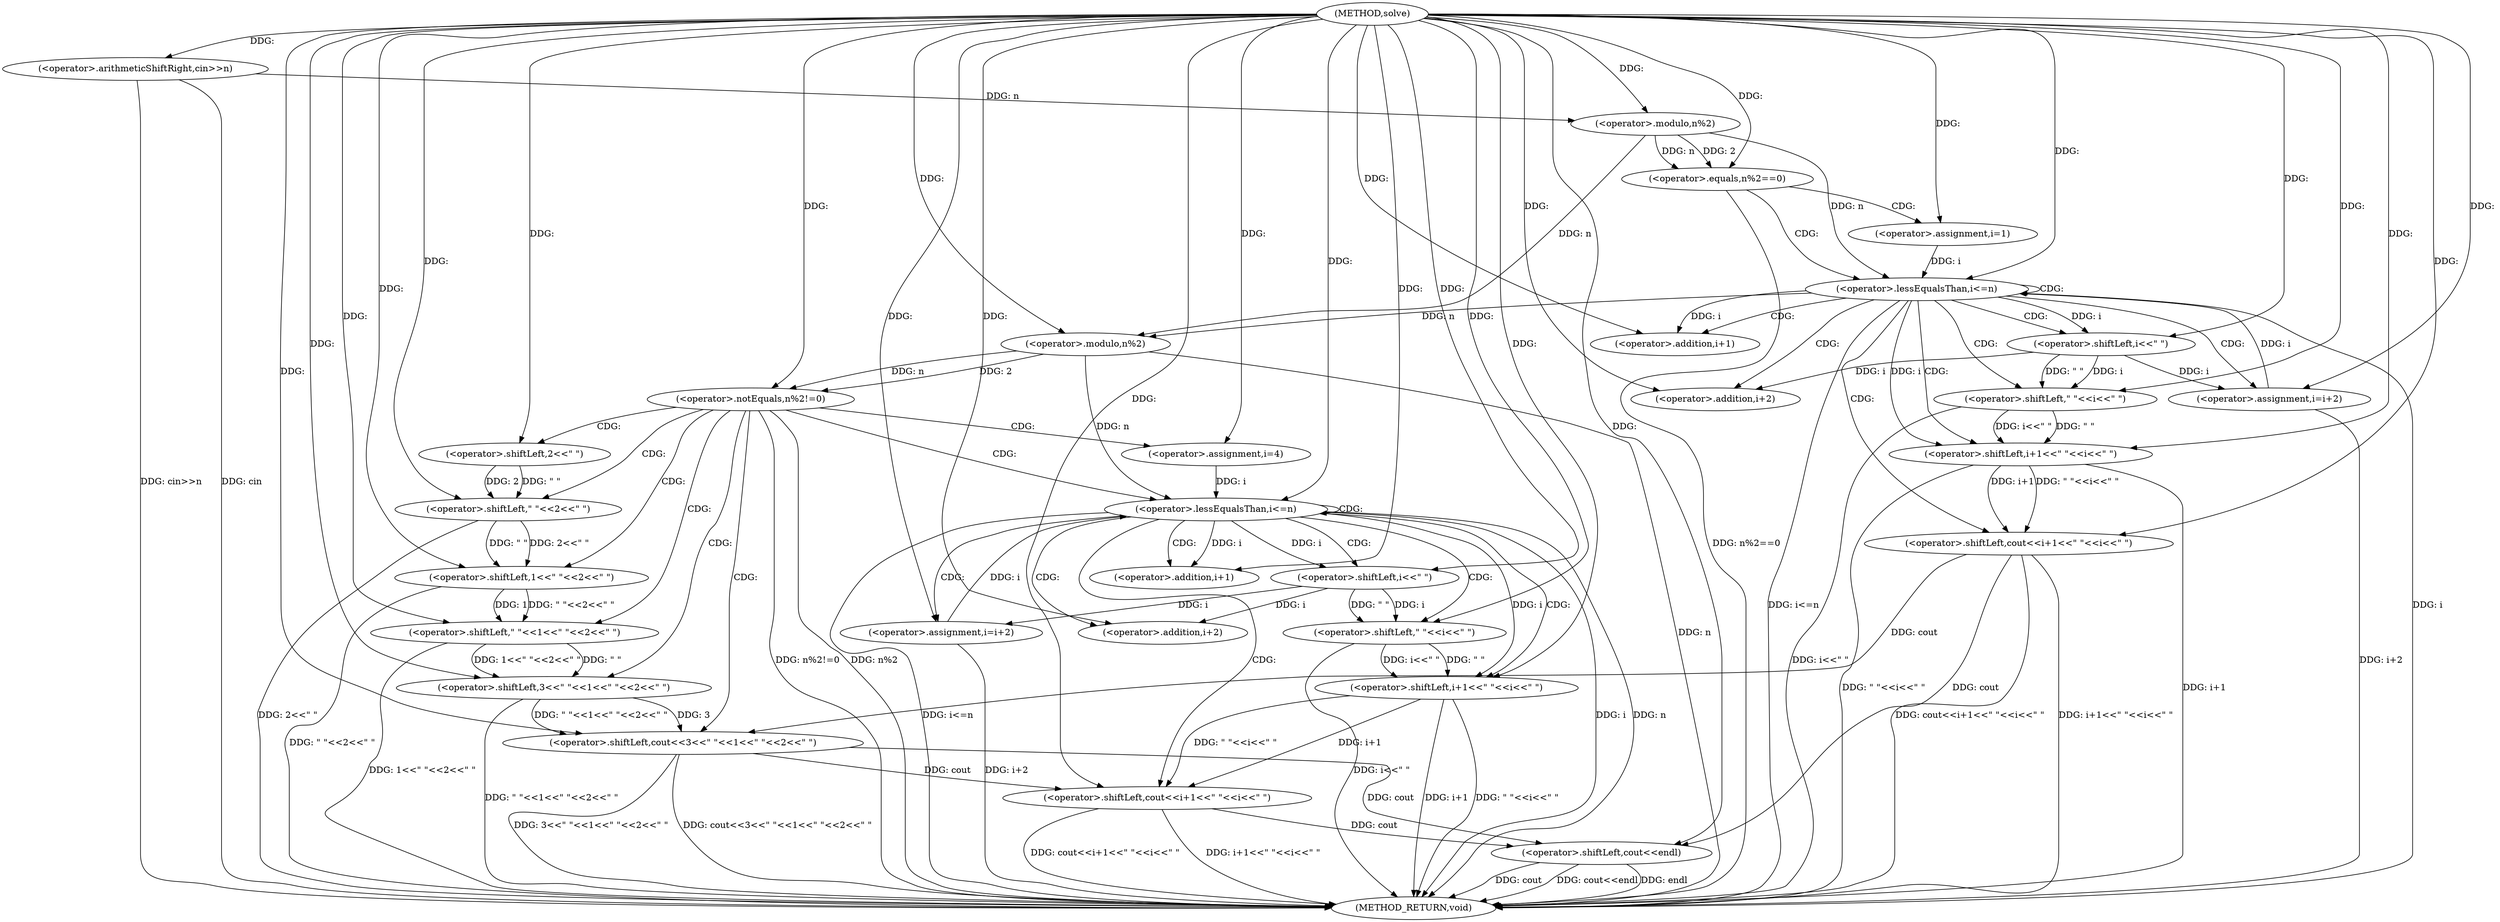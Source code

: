 digraph "solve" {  
"1000103" [label = "(METHOD,solve)" ]
"1000189" [label = "(METHOD_RETURN,void)" ]
"1000106" [label = "(<operator>.arithmeticShiftRight,cin>>n)" ]
"1000186" [label = "(<operator>.shiftLeft,cout<<endl)" ]
"1000110" [label = "(<operator>.equals,n%2==0)" ]
"1000142" [label = "(<operator>.notEquals,n%2!=0)" ]
"1000148" [label = "(<operator>.shiftLeft,cout<<3<<\" \"<<1<<\" \"<<2<<\" \")" ]
"1000111" [label = "(<operator>.modulo,n%2)" ]
"1000118" [label = "(<operator>.assignment,i=1)" ]
"1000121" [label = "(<operator>.lessEqualsThan,i<=n)" ]
"1000124" [label = "(<operator>.assignment,i=i+2)" ]
"1000143" [label = "(<operator>.modulo,n%2)" ]
"1000163" [label = "(<operator>.assignment,i=4)" ]
"1000166" [label = "(<operator>.lessEqualsThan,i<=n)" ]
"1000169" [label = "(<operator>.assignment,i=i+2)" ]
"1000130" [label = "(<operator>.shiftLeft,cout<<i+1<<\" \"<<i<<\" \")" ]
"1000150" [label = "(<operator>.shiftLeft,3<<\" \"<<1<<\" \"<<2<<\" \")" ]
"1000175" [label = "(<operator>.shiftLeft,cout<<i+1<<\" \"<<i<<\" \")" ]
"1000126" [label = "(<operator>.addition,i+2)" ]
"1000152" [label = "(<operator>.shiftLeft,\" \"<<1<<\" \"<<2<<\" \")" ]
"1000171" [label = "(<operator>.addition,i+2)" ]
"1000132" [label = "(<operator>.shiftLeft,i+1<<\" \"<<i<<\" \")" ]
"1000154" [label = "(<operator>.shiftLeft,1<<\" \"<<2<<\" \")" ]
"1000177" [label = "(<operator>.shiftLeft,i+1<<\" \"<<i<<\" \")" ]
"1000133" [label = "(<operator>.addition,i+1)" ]
"1000136" [label = "(<operator>.shiftLeft,\" \"<<i<<\" \")" ]
"1000156" [label = "(<operator>.shiftLeft,\" \"<<2<<\" \")" ]
"1000178" [label = "(<operator>.addition,i+1)" ]
"1000181" [label = "(<operator>.shiftLeft,\" \"<<i<<\" \")" ]
"1000138" [label = "(<operator>.shiftLeft,i<<\" \")" ]
"1000158" [label = "(<operator>.shiftLeft,2<<\" \")" ]
"1000183" [label = "(<operator>.shiftLeft,i<<\" \")" ]
  "1000106" -> "1000189"  [ label = "DDG: cin>>n"] 
  "1000110" -> "1000189"  [ label = "DDG: n%2==0"] 
  "1000121" -> "1000189"  [ label = "DDG: i"] 
  "1000121" -> "1000189"  [ label = "DDG: i<=n"] 
  "1000143" -> "1000189"  [ label = "DDG: n"] 
  "1000142" -> "1000189"  [ label = "DDG: n%2"] 
  "1000142" -> "1000189"  [ label = "DDG: n%2!=0"] 
  "1000156" -> "1000189"  [ label = "DDG: 2<<\" \""] 
  "1000154" -> "1000189"  [ label = "DDG: \" \"<<2<<\" \""] 
  "1000152" -> "1000189"  [ label = "DDG: 1<<\" \"<<2<<\" \""] 
  "1000150" -> "1000189"  [ label = "DDG: \" \"<<1<<\" \"<<2<<\" \""] 
  "1000148" -> "1000189"  [ label = "DDG: 3<<\" \"<<1<<\" \"<<2<<\" \""] 
  "1000148" -> "1000189"  [ label = "DDG: cout<<3<<\" \"<<1<<\" \"<<2<<\" \""] 
  "1000166" -> "1000189"  [ label = "DDG: i"] 
  "1000166" -> "1000189"  [ label = "DDG: n"] 
  "1000166" -> "1000189"  [ label = "DDG: i<=n"] 
  "1000186" -> "1000189"  [ label = "DDG: cout"] 
  "1000186" -> "1000189"  [ label = "DDG: cout<<endl"] 
  "1000177" -> "1000189"  [ label = "DDG: i+1"] 
  "1000181" -> "1000189"  [ label = "DDG: i<<\" \""] 
  "1000177" -> "1000189"  [ label = "DDG: \" \"<<i<<\" \""] 
  "1000175" -> "1000189"  [ label = "DDG: i+1<<\" \"<<i<<\" \""] 
  "1000175" -> "1000189"  [ label = "DDG: cout<<i+1<<\" \"<<i<<\" \""] 
  "1000169" -> "1000189"  [ label = "DDG: i+2"] 
  "1000132" -> "1000189"  [ label = "DDG: i+1"] 
  "1000136" -> "1000189"  [ label = "DDG: i<<\" \""] 
  "1000132" -> "1000189"  [ label = "DDG: \" \"<<i<<\" \""] 
  "1000130" -> "1000189"  [ label = "DDG: i+1<<\" \"<<i<<\" \""] 
  "1000130" -> "1000189"  [ label = "DDG: cout<<i+1<<\" \"<<i<<\" \""] 
  "1000124" -> "1000189"  [ label = "DDG: i+2"] 
  "1000186" -> "1000189"  [ label = "DDG: endl"] 
  "1000106" -> "1000189"  [ label = "DDG: cin"] 
  "1000103" -> "1000106"  [ label = "DDG: "] 
  "1000148" -> "1000186"  [ label = "DDG: cout"] 
  "1000175" -> "1000186"  [ label = "DDG: cout"] 
  "1000130" -> "1000186"  [ label = "DDG: cout"] 
  "1000103" -> "1000186"  [ label = "DDG: "] 
  "1000111" -> "1000110"  [ label = "DDG: n"] 
  "1000111" -> "1000110"  [ label = "DDG: 2"] 
  "1000103" -> "1000110"  [ label = "DDG: "] 
  "1000143" -> "1000142"  [ label = "DDG: 2"] 
  "1000143" -> "1000142"  [ label = "DDG: n"] 
  "1000103" -> "1000142"  [ label = "DDG: "] 
  "1000106" -> "1000111"  [ label = "DDG: n"] 
  "1000103" -> "1000111"  [ label = "DDG: "] 
  "1000103" -> "1000118"  [ label = "DDG: "] 
  "1000103" -> "1000124"  [ label = "DDG: "] 
  "1000138" -> "1000124"  [ label = "DDG: i"] 
  "1000111" -> "1000143"  [ label = "DDG: n"] 
  "1000121" -> "1000143"  [ label = "DDG: n"] 
  "1000103" -> "1000143"  [ label = "DDG: "] 
  "1000130" -> "1000148"  [ label = "DDG: cout"] 
  "1000103" -> "1000148"  [ label = "DDG: "] 
  "1000150" -> "1000148"  [ label = "DDG: 3"] 
  "1000150" -> "1000148"  [ label = "DDG: \" \"<<1<<\" \"<<2<<\" \""] 
  "1000103" -> "1000163"  [ label = "DDG: "] 
  "1000183" -> "1000169"  [ label = "DDG: i"] 
  "1000103" -> "1000169"  [ label = "DDG: "] 
  "1000118" -> "1000121"  [ label = "DDG: i"] 
  "1000124" -> "1000121"  [ label = "DDG: i"] 
  "1000103" -> "1000121"  [ label = "DDG: "] 
  "1000111" -> "1000121"  [ label = "DDG: n"] 
  "1000103" -> "1000150"  [ label = "DDG: "] 
  "1000152" -> "1000150"  [ label = "DDG: 1<<\" \"<<2<<\" \""] 
  "1000152" -> "1000150"  [ label = "DDG: \" \""] 
  "1000163" -> "1000166"  [ label = "DDG: i"] 
  "1000169" -> "1000166"  [ label = "DDG: i"] 
  "1000103" -> "1000166"  [ label = "DDG: "] 
  "1000143" -> "1000166"  [ label = "DDG: n"] 
  "1000138" -> "1000126"  [ label = "DDG: i"] 
  "1000103" -> "1000126"  [ label = "DDG: "] 
  "1000103" -> "1000130"  [ label = "DDG: "] 
  "1000132" -> "1000130"  [ label = "DDG: i+1"] 
  "1000132" -> "1000130"  [ label = "DDG: \" \"<<i<<\" \""] 
  "1000103" -> "1000152"  [ label = "DDG: "] 
  "1000154" -> "1000152"  [ label = "DDG: 1"] 
  "1000154" -> "1000152"  [ label = "DDG: \" \"<<2<<\" \""] 
  "1000183" -> "1000171"  [ label = "DDG: i"] 
  "1000103" -> "1000171"  [ label = "DDG: "] 
  "1000148" -> "1000175"  [ label = "DDG: cout"] 
  "1000103" -> "1000175"  [ label = "DDG: "] 
  "1000177" -> "1000175"  [ label = "DDG: i+1"] 
  "1000177" -> "1000175"  [ label = "DDG: \" \"<<i<<\" \""] 
  "1000103" -> "1000132"  [ label = "DDG: "] 
  "1000121" -> "1000132"  [ label = "DDG: i"] 
  "1000136" -> "1000132"  [ label = "DDG: \" \""] 
  "1000136" -> "1000132"  [ label = "DDG: i<<\" \""] 
  "1000103" -> "1000154"  [ label = "DDG: "] 
  "1000156" -> "1000154"  [ label = "DDG: \" \""] 
  "1000156" -> "1000154"  [ label = "DDG: 2<<\" \""] 
  "1000166" -> "1000177"  [ label = "DDG: i"] 
  "1000103" -> "1000177"  [ label = "DDG: "] 
  "1000181" -> "1000177"  [ label = "DDG: \" \""] 
  "1000181" -> "1000177"  [ label = "DDG: i<<\" \""] 
  "1000121" -> "1000133"  [ label = "DDG: i"] 
  "1000103" -> "1000133"  [ label = "DDG: "] 
  "1000103" -> "1000136"  [ label = "DDG: "] 
  "1000138" -> "1000136"  [ label = "DDG: i"] 
  "1000138" -> "1000136"  [ label = "DDG: \" \""] 
  "1000103" -> "1000156"  [ label = "DDG: "] 
  "1000158" -> "1000156"  [ label = "DDG: \" \""] 
  "1000158" -> "1000156"  [ label = "DDG: 2"] 
  "1000166" -> "1000178"  [ label = "DDG: i"] 
  "1000103" -> "1000178"  [ label = "DDG: "] 
  "1000103" -> "1000181"  [ label = "DDG: "] 
  "1000183" -> "1000181"  [ label = "DDG: i"] 
  "1000183" -> "1000181"  [ label = "DDG: \" \""] 
  "1000103" -> "1000138"  [ label = "DDG: "] 
  "1000121" -> "1000138"  [ label = "DDG: i"] 
  "1000103" -> "1000158"  [ label = "DDG: "] 
  "1000103" -> "1000183"  [ label = "DDG: "] 
  "1000166" -> "1000183"  [ label = "DDG: i"] 
  "1000110" -> "1000118"  [ label = "CDG: "] 
  "1000110" -> "1000121"  [ label = "CDG: "] 
  "1000142" -> "1000156"  [ label = "CDG: "] 
  "1000142" -> "1000152"  [ label = "CDG: "] 
  "1000142" -> "1000150"  [ label = "CDG: "] 
  "1000142" -> "1000166"  [ label = "CDG: "] 
  "1000142" -> "1000148"  [ label = "CDG: "] 
  "1000142" -> "1000163"  [ label = "CDG: "] 
  "1000142" -> "1000158"  [ label = "CDG: "] 
  "1000142" -> "1000154"  [ label = "CDG: "] 
  "1000121" -> "1000133"  [ label = "CDG: "] 
  "1000121" -> "1000136"  [ label = "CDG: "] 
  "1000121" -> "1000121"  [ label = "CDG: "] 
  "1000121" -> "1000126"  [ label = "CDG: "] 
  "1000121" -> "1000132"  [ label = "CDG: "] 
  "1000121" -> "1000124"  [ label = "CDG: "] 
  "1000121" -> "1000130"  [ label = "CDG: "] 
  "1000121" -> "1000138"  [ label = "CDG: "] 
  "1000166" -> "1000166"  [ label = "CDG: "] 
  "1000166" -> "1000183"  [ label = "CDG: "] 
  "1000166" -> "1000169"  [ label = "CDG: "] 
  "1000166" -> "1000178"  [ label = "CDG: "] 
  "1000166" -> "1000175"  [ label = "CDG: "] 
  "1000166" -> "1000171"  [ label = "CDG: "] 
  "1000166" -> "1000177"  [ label = "CDG: "] 
  "1000166" -> "1000181"  [ label = "CDG: "] 
}
